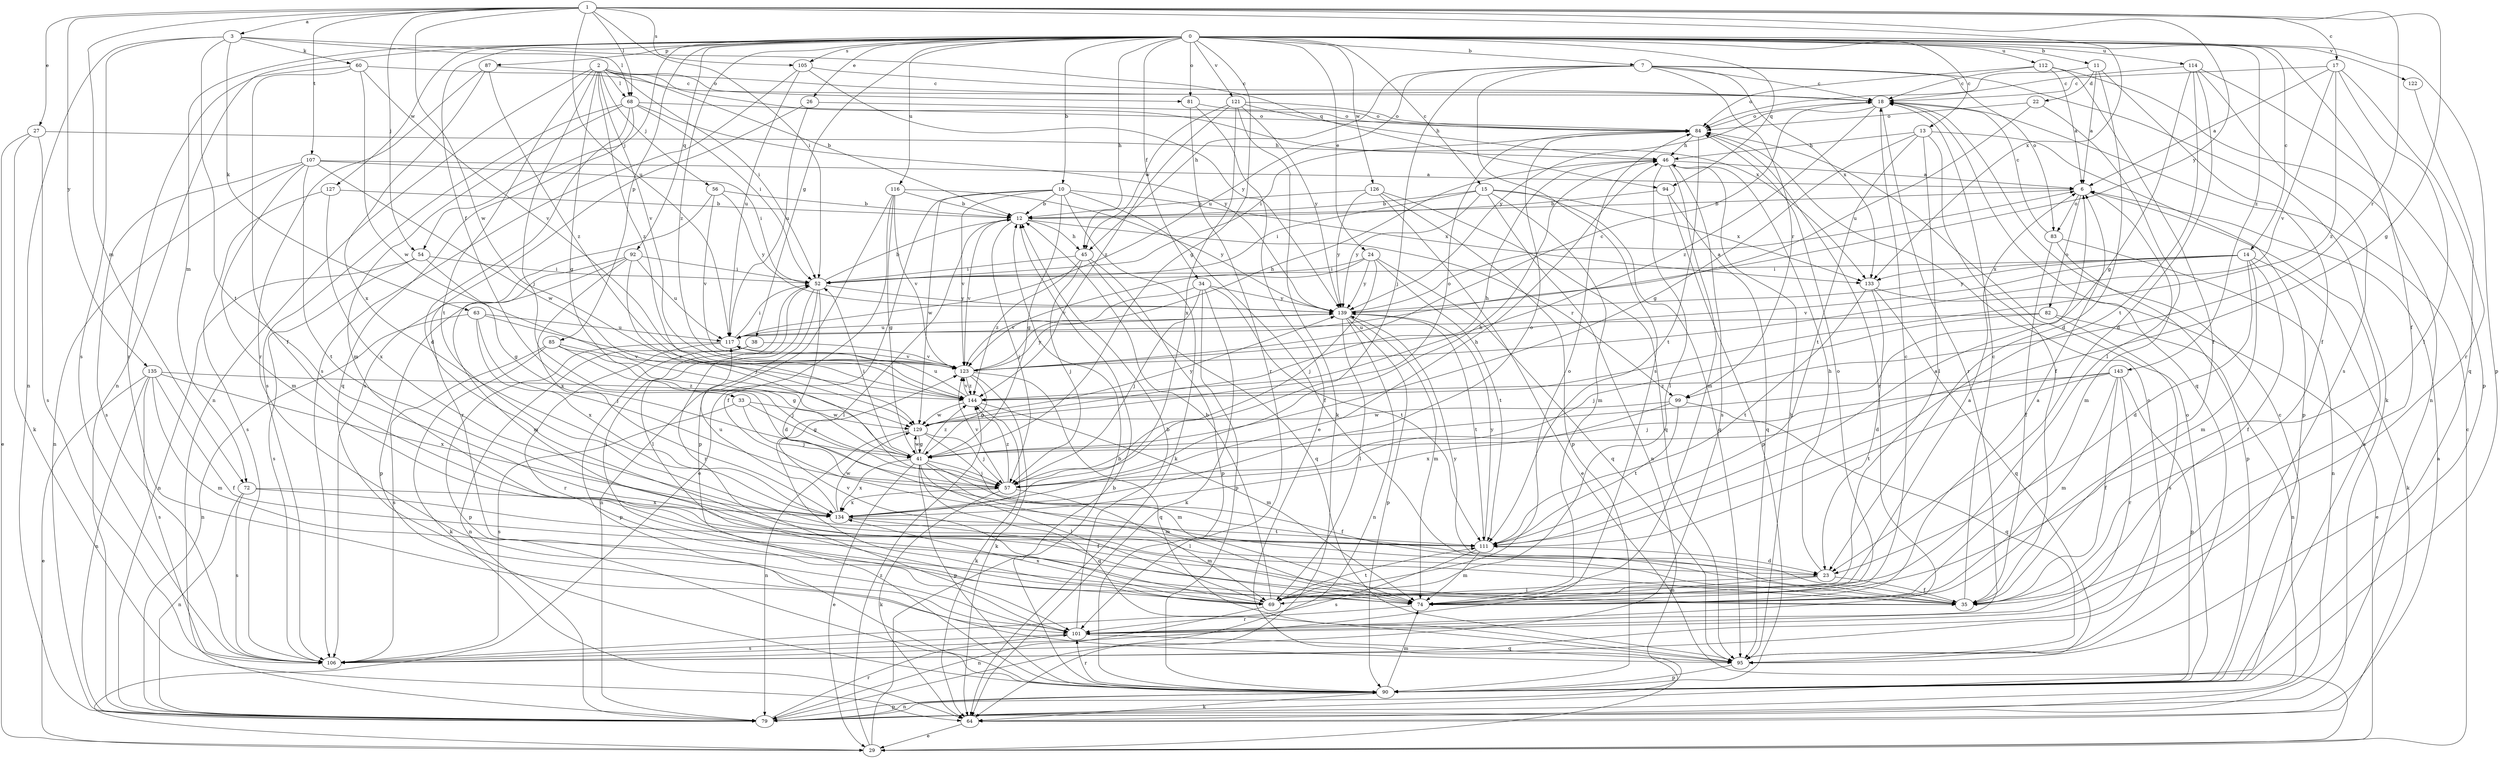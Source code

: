 strict digraph  {
0;
1;
2;
3;
6;
7;
10;
11;
12;
13;
14;
15;
17;
18;
22;
23;
24;
26;
27;
29;
33;
34;
35;
38;
41;
45;
46;
52;
54;
56;
57;
60;
63;
64;
68;
69;
72;
74;
79;
81;
82;
83;
84;
85;
87;
90;
92;
94;
95;
99;
101;
105;
106;
107;
111;
112;
114;
116;
117;
121;
122;
123;
126;
127;
129;
133;
134;
135;
139;
143;
144;
0 -> 7  [label=b];
0 -> 10  [label=b];
0 -> 11  [label=b];
0 -> 13  [label=c];
0 -> 14  [label=c];
0 -> 15  [label=c];
0 -> 24  [label=e];
0 -> 26  [label=e];
0 -> 33  [label=f];
0 -> 34  [label=f];
0 -> 35  [label=f];
0 -> 38  [label=g];
0 -> 41  [label=g];
0 -> 45  [label=h];
0 -> 54  [label=j];
0 -> 72  [label=m];
0 -> 79  [label=n];
0 -> 81  [label=o];
0 -> 85  [label=p];
0 -> 87  [label=p];
0 -> 90  [label=p];
0 -> 92  [label=q];
0 -> 94  [label=q];
0 -> 105  [label=s];
0 -> 112  [label=u];
0 -> 114  [label=u];
0 -> 116  [label=u];
0 -> 121  [label=v];
0 -> 122  [label=v];
0 -> 126  [label=w];
0 -> 127  [label=w];
0 -> 143  [label=z];
0 -> 144  [label=z];
1 -> 3  [label=a];
1 -> 17  [label=c];
1 -> 27  [label=e];
1 -> 41  [label=g];
1 -> 52  [label=i];
1 -> 54  [label=j];
1 -> 68  [label=l];
1 -> 72  [label=m];
1 -> 99  [label=r];
1 -> 105  [label=s];
1 -> 107  [label=t];
1 -> 117  [label=u];
1 -> 129  [label=w];
1 -> 133  [label=x];
1 -> 135  [label=y];
1 -> 139  [label=y];
2 -> 12  [label=b];
2 -> 41  [label=g];
2 -> 52  [label=i];
2 -> 56  [label=j];
2 -> 57  [label=j];
2 -> 68  [label=l];
2 -> 79  [label=n];
2 -> 81  [label=o];
2 -> 111  [label=t];
2 -> 123  [label=v];
2 -> 133  [label=x];
2 -> 144  [label=z];
3 -> 60  [label=k];
3 -> 63  [label=k];
3 -> 68  [label=l];
3 -> 79  [label=n];
3 -> 94  [label=q];
3 -> 106  [label=s];
3 -> 111  [label=t];
6 -> 12  [label=b];
6 -> 74  [label=m];
6 -> 82  [label=o];
6 -> 83  [label=o];
7 -> 18  [label=c];
7 -> 45  [label=h];
7 -> 57  [label=j];
7 -> 64  [label=k];
7 -> 83  [label=o];
7 -> 99  [label=r];
7 -> 106  [label=s];
7 -> 117  [label=u];
7 -> 133  [label=x];
10 -> 12  [label=b];
10 -> 29  [label=e];
10 -> 35  [label=f];
10 -> 41  [label=g];
10 -> 64  [label=k];
10 -> 123  [label=v];
10 -> 129  [label=w];
10 -> 133  [label=x];
11 -> 6  [label=a];
11 -> 22  [label=d];
11 -> 23  [label=d];
11 -> 35  [label=f];
11 -> 84  [label=o];
12 -> 45  [label=h];
12 -> 57  [label=j];
12 -> 69  [label=l];
12 -> 99  [label=r];
12 -> 123  [label=v];
13 -> 35  [label=f];
13 -> 41  [label=g];
13 -> 46  [label=h];
13 -> 69  [label=l];
13 -> 90  [label=p];
13 -> 111  [label=t];
14 -> 23  [label=d];
14 -> 35  [label=f];
14 -> 52  [label=i];
14 -> 64  [label=k];
14 -> 74  [label=m];
14 -> 123  [label=v];
14 -> 133  [label=x];
14 -> 139  [label=y];
15 -> 12  [label=b];
15 -> 52  [label=i];
15 -> 74  [label=m];
15 -> 79  [label=n];
15 -> 95  [label=q];
15 -> 133  [label=x];
15 -> 139  [label=y];
17 -> 6  [label=a];
17 -> 18  [label=c];
17 -> 69  [label=l];
17 -> 101  [label=r];
17 -> 123  [label=v];
17 -> 144  [label=z];
18 -> 84  [label=o];
18 -> 95  [label=q];
18 -> 101  [label=r];
18 -> 139  [label=y];
18 -> 144  [label=z];
22 -> 69  [label=l];
22 -> 84  [label=o];
22 -> 117  [label=u];
23 -> 35  [label=f];
23 -> 46  [label=h];
23 -> 69  [label=l];
23 -> 74  [label=m];
24 -> 52  [label=i];
24 -> 57  [label=j];
24 -> 95  [label=q];
24 -> 111  [label=t];
24 -> 123  [label=v];
24 -> 139  [label=y];
26 -> 84  [label=o];
26 -> 106  [label=s];
26 -> 117  [label=u];
27 -> 29  [label=e];
27 -> 46  [label=h];
27 -> 64  [label=k];
27 -> 106  [label=s];
29 -> 12  [label=b];
29 -> 18  [label=c];
29 -> 144  [label=z];
33 -> 41  [label=g];
33 -> 57  [label=j];
33 -> 106  [label=s];
33 -> 129  [label=w];
34 -> 57  [label=j];
34 -> 64  [label=k];
34 -> 90  [label=p];
34 -> 111  [label=t];
34 -> 123  [label=v];
34 -> 139  [label=y];
35 -> 18  [label=c];
35 -> 139  [label=y];
38 -> 79  [label=n];
38 -> 90  [label=p];
38 -> 123  [label=v];
41 -> 29  [label=e];
41 -> 35  [label=f];
41 -> 52  [label=i];
41 -> 57  [label=j];
41 -> 69  [label=l];
41 -> 74  [label=m];
41 -> 90  [label=p];
41 -> 95  [label=q];
41 -> 129  [label=w];
41 -> 134  [label=x];
41 -> 144  [label=z];
45 -> 52  [label=i];
45 -> 57  [label=j];
45 -> 90  [label=p];
45 -> 95  [label=q];
45 -> 144  [label=z];
46 -> 6  [label=a];
46 -> 69  [label=l];
46 -> 74  [label=m];
46 -> 106  [label=s];
52 -> 12  [label=b];
52 -> 23  [label=d];
52 -> 69  [label=l];
52 -> 79  [label=n];
52 -> 101  [label=r];
52 -> 139  [label=y];
54 -> 41  [label=g];
54 -> 52  [label=i];
54 -> 79  [label=n];
54 -> 106  [label=s];
56 -> 12  [label=b];
56 -> 101  [label=r];
56 -> 123  [label=v];
56 -> 139  [label=y];
57 -> 46  [label=h];
57 -> 64  [label=k];
57 -> 69  [label=l];
57 -> 123  [label=v];
57 -> 134  [label=x];
57 -> 144  [label=z];
60 -> 18  [label=c];
60 -> 35  [label=f];
60 -> 101  [label=r];
60 -> 123  [label=v];
60 -> 129  [label=w];
63 -> 57  [label=j];
63 -> 79  [label=n];
63 -> 117  [label=u];
63 -> 134  [label=x];
63 -> 144  [label=z];
64 -> 6  [label=a];
64 -> 29  [label=e];
68 -> 23  [label=d];
68 -> 52  [label=i];
68 -> 74  [label=m];
68 -> 84  [label=o];
68 -> 95  [label=q];
68 -> 106  [label=s];
68 -> 139  [label=y];
69 -> 6  [label=a];
69 -> 12  [label=b];
69 -> 52  [label=i];
69 -> 79  [label=n];
69 -> 84  [label=o];
69 -> 111  [label=t];
69 -> 123  [label=v];
69 -> 134  [label=x];
72 -> 35  [label=f];
72 -> 79  [label=n];
72 -> 106  [label=s];
72 -> 134  [label=x];
74 -> 6  [label=a];
74 -> 18  [label=c];
74 -> 84  [label=o];
74 -> 101  [label=r];
79 -> 18  [label=c];
79 -> 90  [label=p];
79 -> 101  [label=r];
81 -> 29  [label=e];
81 -> 84  [label=o];
81 -> 101  [label=r];
82 -> 57  [label=j];
82 -> 79  [label=n];
82 -> 106  [label=s];
82 -> 117  [label=u];
83 -> 18  [label=c];
83 -> 35  [label=f];
83 -> 79  [label=n];
83 -> 90  [label=p];
84 -> 46  [label=h];
84 -> 52  [label=i];
84 -> 101  [label=r];
84 -> 111  [label=t];
85 -> 41  [label=g];
85 -> 57  [label=j];
85 -> 64  [label=k];
85 -> 106  [label=s];
85 -> 123  [label=v];
87 -> 18  [label=c];
87 -> 101  [label=r];
87 -> 134  [label=x];
87 -> 144  [label=z];
90 -> 6  [label=a];
90 -> 12  [label=b];
90 -> 64  [label=k];
90 -> 74  [label=m];
90 -> 79  [label=n];
90 -> 84  [label=o];
90 -> 101  [label=r];
92 -> 52  [label=i];
92 -> 57  [label=j];
92 -> 74  [label=m];
92 -> 90  [label=p];
92 -> 117  [label=u];
92 -> 134  [label=x];
94 -> 12  [label=b];
94 -> 90  [label=p];
94 -> 95  [label=q];
95 -> 46  [label=h];
95 -> 84  [label=o];
95 -> 90  [label=p];
99 -> 95  [label=q];
99 -> 111  [label=t];
99 -> 129  [label=w];
99 -> 134  [label=x];
101 -> 12  [label=b];
101 -> 95  [label=q];
101 -> 106  [label=s];
105 -> 18  [label=c];
105 -> 106  [label=s];
105 -> 117  [label=u];
105 -> 139  [label=y];
107 -> 6  [label=a];
107 -> 52  [label=i];
107 -> 74  [label=m];
107 -> 79  [label=n];
107 -> 106  [label=s];
107 -> 111  [label=t];
107 -> 129  [label=w];
111 -> 6  [label=a];
111 -> 23  [label=d];
111 -> 74  [label=m];
111 -> 106  [label=s];
111 -> 139  [label=y];
112 -> 6  [label=a];
112 -> 18  [label=c];
112 -> 35  [label=f];
112 -> 79  [label=n];
112 -> 84  [label=o];
114 -> 18  [label=c];
114 -> 23  [label=d];
114 -> 41  [label=g];
114 -> 90  [label=p];
114 -> 106  [label=s];
114 -> 111  [label=t];
116 -> 12  [label=b];
116 -> 35  [label=f];
116 -> 41  [label=g];
116 -> 90  [label=p];
116 -> 123  [label=v];
116 -> 139  [label=y];
117 -> 52  [label=i];
117 -> 90  [label=p];
117 -> 101  [label=r];
117 -> 123  [label=v];
121 -> 46  [label=h];
121 -> 64  [label=k];
121 -> 84  [label=o];
121 -> 134  [label=x];
121 -> 139  [label=y];
121 -> 144  [label=z];
121 -> 45  [label=w];
122 -> 95  [label=q];
123 -> 18  [label=c];
123 -> 41  [label=g];
123 -> 46  [label=h];
123 -> 64  [label=k];
123 -> 95  [label=q];
123 -> 139  [label=y];
123 -> 144  [label=z];
126 -> 12  [label=b];
126 -> 29  [label=e];
126 -> 90  [label=p];
126 -> 95  [label=q];
126 -> 139  [label=y];
127 -> 12  [label=b];
127 -> 106  [label=s];
127 -> 134  [label=x];
129 -> 41  [label=g];
129 -> 46  [label=h];
129 -> 57  [label=j];
129 -> 74  [label=m];
129 -> 79  [label=n];
129 -> 84  [label=o];
129 -> 139  [label=y];
133 -> 23  [label=d];
133 -> 29  [label=e];
133 -> 95  [label=q];
133 -> 111  [label=t];
134 -> 46  [label=h];
134 -> 74  [label=m];
134 -> 84  [label=o];
134 -> 111  [label=t];
134 -> 117  [label=u];
134 -> 129  [label=w];
135 -> 29  [label=e];
135 -> 35  [label=f];
135 -> 74  [label=m];
135 -> 79  [label=n];
135 -> 106  [label=s];
135 -> 134  [label=x];
135 -> 144  [label=z];
139 -> 6  [label=a];
139 -> 69  [label=l];
139 -> 74  [label=m];
139 -> 79  [label=n];
139 -> 90  [label=p];
139 -> 111  [label=t];
139 -> 117  [label=u];
143 -> 35  [label=f];
143 -> 57  [label=j];
143 -> 74  [label=m];
143 -> 90  [label=p];
143 -> 101  [label=r];
143 -> 111  [label=t];
143 -> 144  [label=z];
144 -> 64  [label=k];
144 -> 74  [label=m];
144 -> 117  [label=u];
144 -> 123  [label=v];
144 -> 129  [label=w];
}

